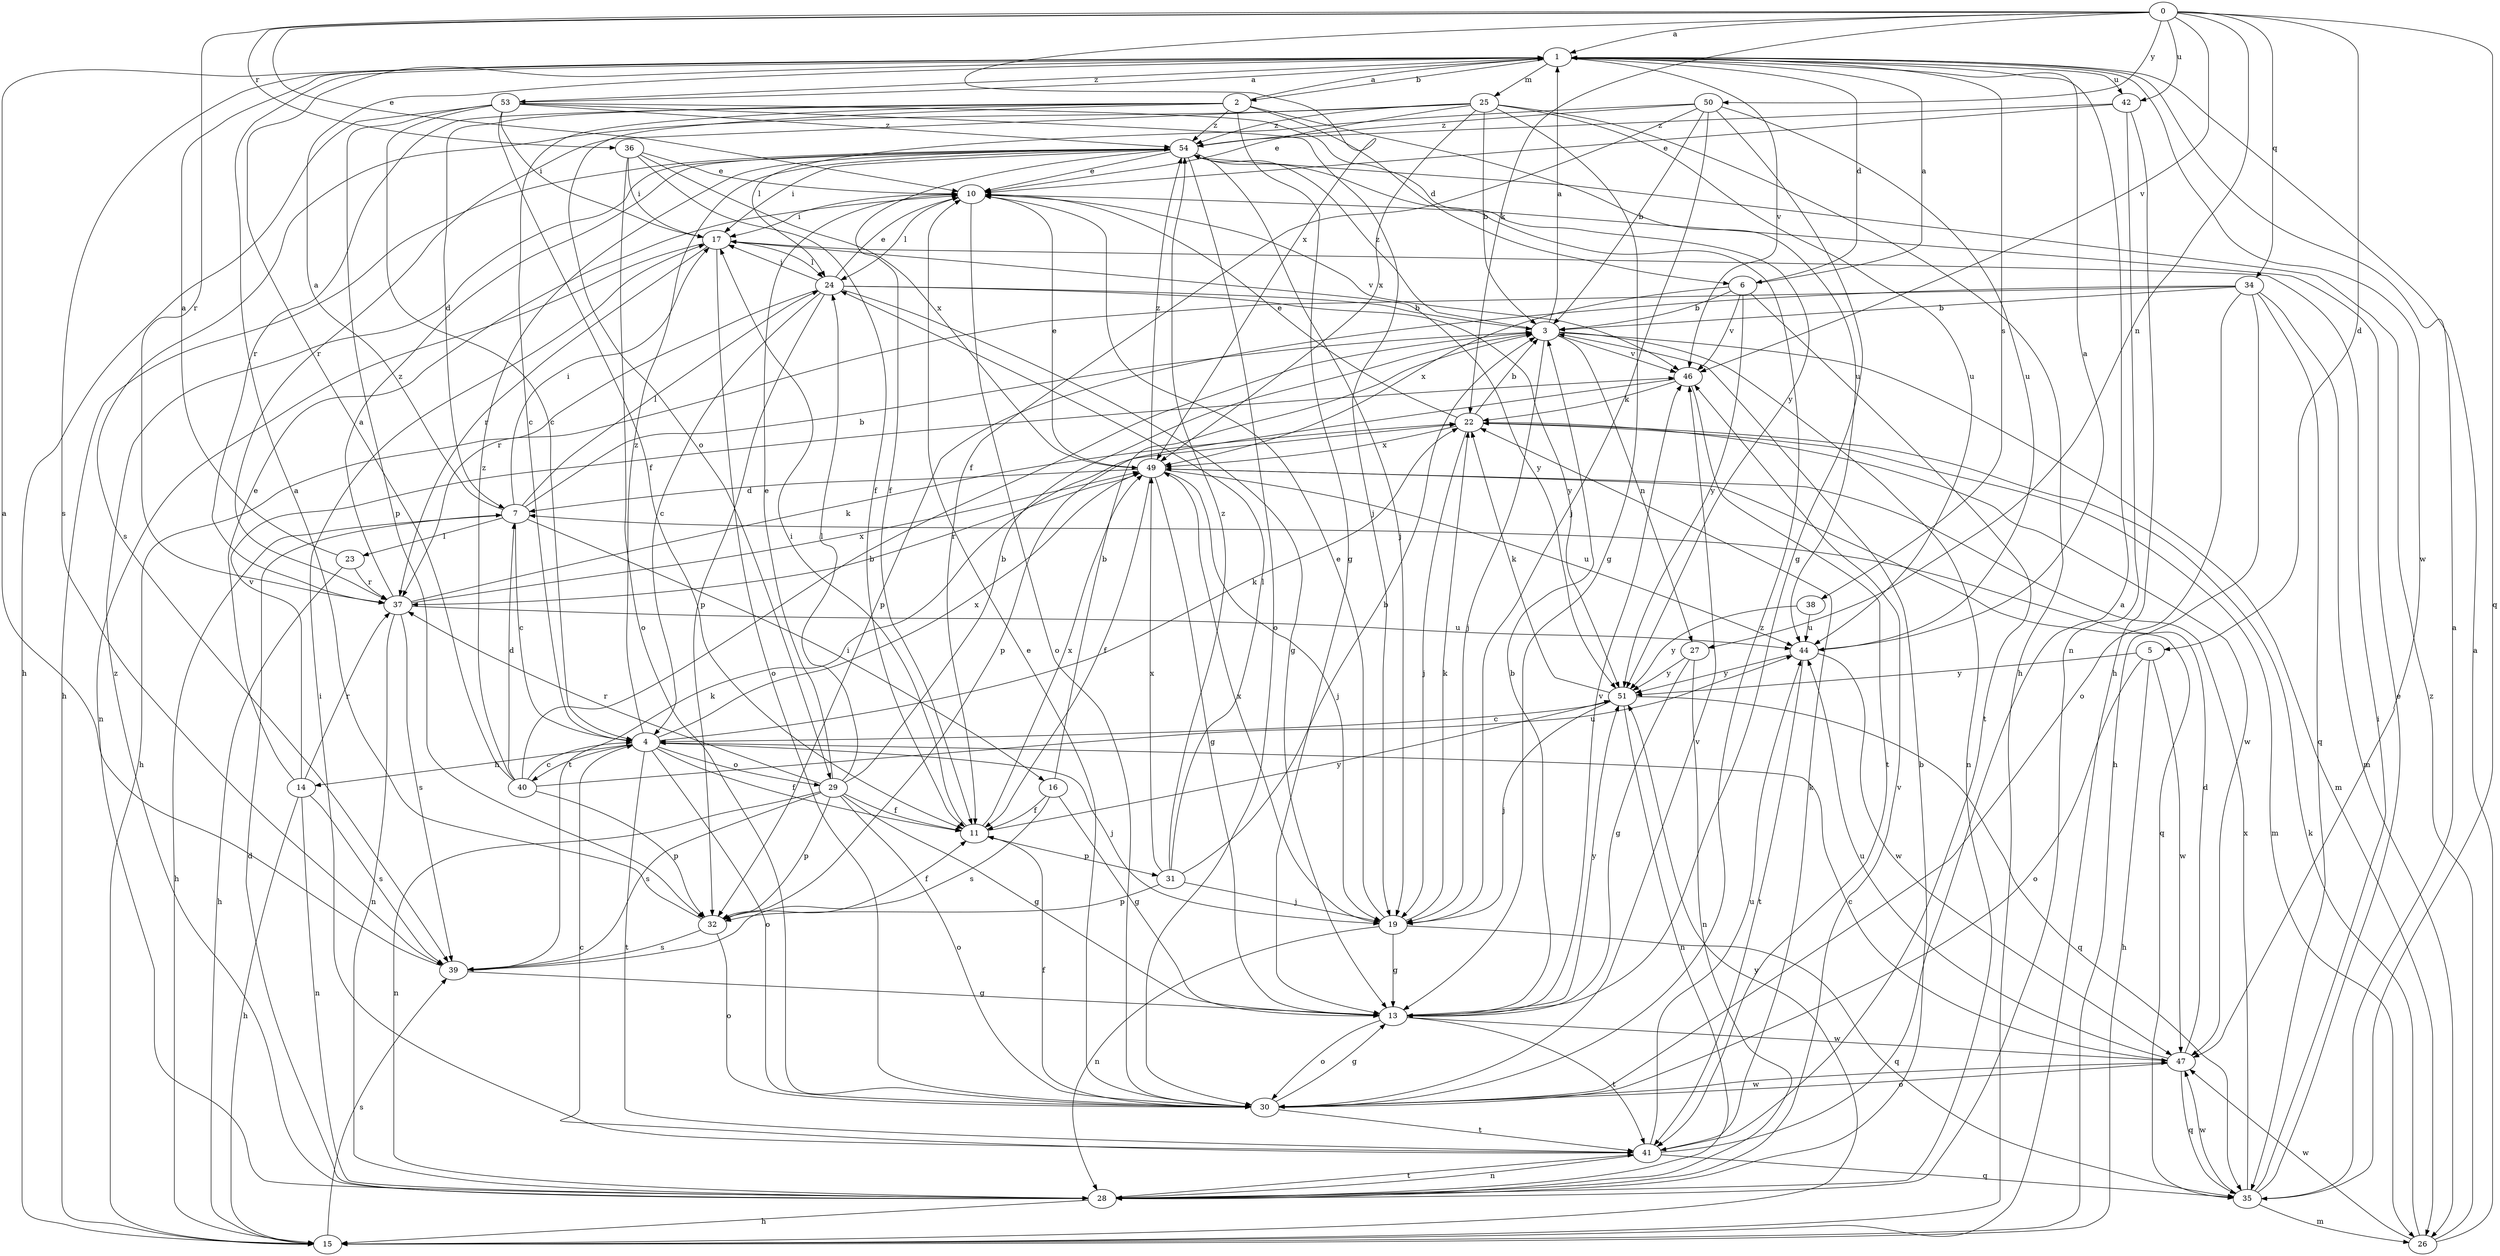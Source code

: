 strict digraph  {
0;
1;
2;
3;
4;
5;
6;
7;
10;
11;
13;
14;
15;
16;
17;
19;
22;
23;
24;
25;
26;
27;
28;
29;
30;
31;
32;
34;
35;
36;
37;
38;
39;
40;
41;
42;
44;
46;
47;
49;
50;
51;
53;
54;
0 -> 1  [label=a];
0 -> 5  [label=d];
0 -> 10  [label=e];
0 -> 22  [label=k];
0 -> 27  [label=n];
0 -> 34  [label=q];
0 -> 35  [label=q];
0 -> 36  [label=r];
0 -> 37  [label=r];
0 -> 42  [label=u];
0 -> 46  [label=v];
0 -> 49  [label=x];
0 -> 50  [label=y];
1 -> 2  [label=b];
1 -> 6  [label=d];
1 -> 25  [label=m];
1 -> 38  [label=s];
1 -> 39  [label=s];
1 -> 42  [label=u];
1 -> 46  [label=v];
1 -> 47  [label=w];
1 -> 53  [label=z];
2 -> 1  [label=a];
2 -> 4  [label=c];
2 -> 6  [label=d];
2 -> 7  [label=d];
2 -> 13  [label=g];
2 -> 29  [label=o];
2 -> 37  [label=r];
2 -> 44  [label=u];
2 -> 54  [label=z];
3 -> 1  [label=a];
3 -> 19  [label=j];
3 -> 26  [label=m];
3 -> 27  [label=n];
3 -> 28  [label=n];
3 -> 46  [label=v];
3 -> 54  [label=z];
4 -> 11  [label=f];
4 -> 14  [label=h];
4 -> 19  [label=j];
4 -> 22  [label=k];
4 -> 29  [label=o];
4 -> 30  [label=o];
4 -> 40  [label=t];
4 -> 41  [label=t];
4 -> 49  [label=x];
4 -> 54  [label=z];
5 -> 15  [label=h];
5 -> 30  [label=o];
5 -> 47  [label=w];
5 -> 51  [label=y];
6 -> 1  [label=a];
6 -> 3  [label=b];
6 -> 41  [label=t];
6 -> 46  [label=v];
6 -> 49  [label=x];
6 -> 51  [label=y];
7 -> 1  [label=a];
7 -> 3  [label=b];
7 -> 4  [label=c];
7 -> 15  [label=h];
7 -> 16  [label=i];
7 -> 17  [label=i];
7 -> 23  [label=l];
7 -> 24  [label=l];
10 -> 17  [label=i];
10 -> 24  [label=l];
10 -> 30  [label=o];
10 -> 46  [label=v];
11 -> 17  [label=i];
11 -> 31  [label=p];
11 -> 49  [label=x];
11 -> 51  [label=y];
13 -> 3  [label=b];
13 -> 30  [label=o];
13 -> 41  [label=t];
13 -> 46  [label=v];
13 -> 47  [label=w];
13 -> 51  [label=y];
14 -> 10  [label=e];
14 -> 15  [label=h];
14 -> 28  [label=n];
14 -> 37  [label=r];
14 -> 39  [label=s];
14 -> 46  [label=v];
15 -> 39  [label=s];
15 -> 51  [label=y];
16 -> 3  [label=b];
16 -> 11  [label=f];
16 -> 13  [label=g];
16 -> 39  [label=s];
17 -> 24  [label=l];
17 -> 28  [label=n];
17 -> 30  [label=o];
17 -> 37  [label=r];
17 -> 51  [label=y];
19 -> 10  [label=e];
19 -> 13  [label=g];
19 -> 22  [label=k];
19 -> 28  [label=n];
19 -> 35  [label=q];
19 -> 49  [label=x];
22 -> 3  [label=b];
22 -> 10  [label=e];
22 -> 19  [label=j];
22 -> 26  [label=m];
22 -> 47  [label=w];
22 -> 49  [label=x];
23 -> 1  [label=a];
23 -> 15  [label=h];
23 -> 37  [label=r];
24 -> 3  [label=b];
24 -> 4  [label=c];
24 -> 10  [label=e];
24 -> 13  [label=g];
24 -> 15  [label=h];
24 -> 17  [label=i];
24 -> 32  [label=p];
24 -> 51  [label=y];
25 -> 3  [label=b];
25 -> 10  [label=e];
25 -> 13  [label=g];
25 -> 15  [label=h];
25 -> 37  [label=r];
25 -> 39  [label=s];
25 -> 44  [label=u];
25 -> 49  [label=x];
25 -> 54  [label=z];
26 -> 1  [label=a];
26 -> 22  [label=k];
26 -> 47  [label=w];
26 -> 54  [label=z];
27 -> 13  [label=g];
27 -> 28  [label=n];
27 -> 51  [label=y];
28 -> 3  [label=b];
28 -> 7  [label=d];
28 -> 15  [label=h];
28 -> 41  [label=t];
28 -> 46  [label=v];
28 -> 54  [label=z];
29 -> 3  [label=b];
29 -> 10  [label=e];
29 -> 11  [label=f];
29 -> 13  [label=g];
29 -> 24  [label=l];
29 -> 28  [label=n];
29 -> 30  [label=o];
29 -> 32  [label=p];
29 -> 37  [label=r];
29 -> 39  [label=s];
30 -> 10  [label=e];
30 -> 11  [label=f];
30 -> 13  [label=g];
30 -> 41  [label=t];
30 -> 46  [label=v];
30 -> 47  [label=w];
30 -> 54  [label=z];
31 -> 3  [label=b];
31 -> 19  [label=j];
31 -> 24  [label=l];
31 -> 32  [label=p];
31 -> 49  [label=x];
31 -> 54  [label=z];
32 -> 1  [label=a];
32 -> 11  [label=f];
32 -> 30  [label=o];
32 -> 39  [label=s];
34 -> 3  [label=b];
34 -> 15  [label=h];
34 -> 26  [label=m];
34 -> 30  [label=o];
34 -> 32  [label=p];
34 -> 35  [label=q];
34 -> 37  [label=r];
35 -> 1  [label=a];
35 -> 10  [label=e];
35 -> 17  [label=i];
35 -> 26  [label=m];
35 -> 47  [label=w];
35 -> 49  [label=x];
36 -> 10  [label=e];
36 -> 11  [label=f];
36 -> 17  [label=i];
36 -> 30  [label=o];
36 -> 49  [label=x];
37 -> 22  [label=k];
37 -> 28  [label=n];
37 -> 39  [label=s];
37 -> 44  [label=u];
37 -> 49  [label=x];
37 -> 54  [label=z];
38 -> 44  [label=u];
38 -> 51  [label=y];
39 -> 1  [label=a];
39 -> 13  [label=g];
39 -> 22  [label=k];
40 -> 1  [label=a];
40 -> 3  [label=b];
40 -> 4  [label=c];
40 -> 7  [label=d];
40 -> 32  [label=p];
40 -> 44  [label=u];
40 -> 54  [label=z];
41 -> 1  [label=a];
41 -> 4  [label=c];
41 -> 17  [label=i];
41 -> 22  [label=k];
41 -> 28  [label=n];
41 -> 35  [label=q];
41 -> 44  [label=u];
42 -> 10  [label=e];
42 -> 15  [label=h];
42 -> 28  [label=n];
42 -> 54  [label=z];
44 -> 1  [label=a];
44 -> 41  [label=t];
44 -> 47  [label=w];
44 -> 51  [label=y];
46 -> 22  [label=k];
46 -> 32  [label=p];
46 -> 41  [label=t];
47 -> 4  [label=c];
47 -> 7  [label=d];
47 -> 30  [label=o];
47 -> 35  [label=q];
47 -> 44  [label=u];
49 -> 7  [label=d];
49 -> 10  [label=e];
49 -> 11  [label=f];
49 -> 13  [label=g];
49 -> 19  [label=j];
49 -> 35  [label=q];
49 -> 37  [label=r];
49 -> 44  [label=u];
49 -> 54  [label=z];
50 -> 3  [label=b];
50 -> 11  [label=f];
50 -> 13  [label=g];
50 -> 19  [label=j];
50 -> 24  [label=l];
50 -> 44  [label=u];
50 -> 54  [label=z];
51 -> 4  [label=c];
51 -> 19  [label=j];
51 -> 22  [label=k];
51 -> 28  [label=n];
51 -> 35  [label=q];
53 -> 1  [label=a];
53 -> 4  [label=c];
53 -> 11  [label=f];
53 -> 15  [label=h];
53 -> 17  [label=i];
53 -> 19  [label=j];
53 -> 32  [label=p];
53 -> 51  [label=y];
53 -> 54  [label=z];
54 -> 10  [label=e];
54 -> 11  [label=f];
54 -> 15  [label=h];
54 -> 17  [label=i];
54 -> 19  [label=j];
54 -> 30  [label=o];
}

